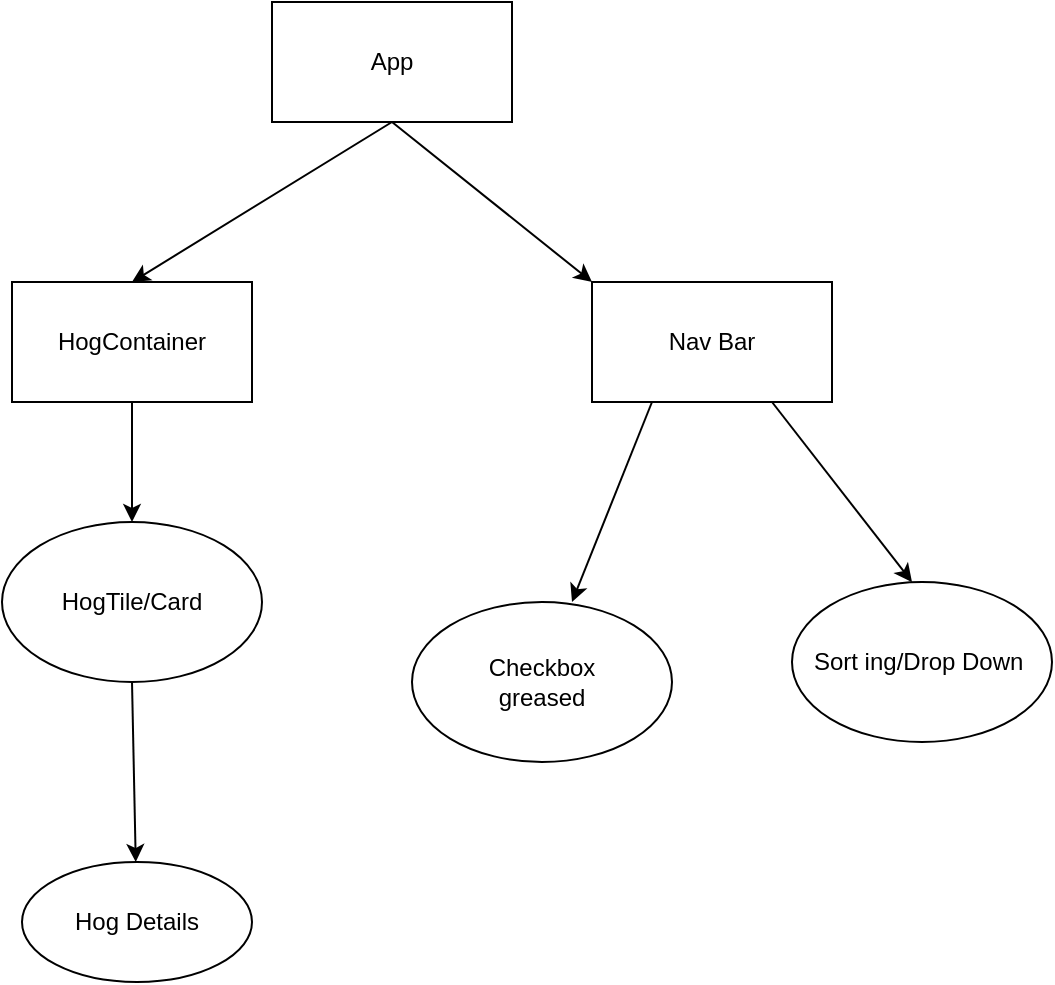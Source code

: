 <mxfile>
    <diagram id="lATfXC6TB3KPtxMEa5s9" name="Page-1">
        <mxGraphModel dx="557" dy="638" grid="1" gridSize="10" guides="1" tooltips="1" connect="1" arrows="1" fold="1" page="1" pageScale="1" pageWidth="850" pageHeight="1100" math="0" shadow="0">
            <root>
                <mxCell id="0"/>
                <mxCell id="1" parent="0"/>
                <mxCell id="11" style="edgeStyle=none;html=1;exitX=0.5;exitY=1;exitDx=0;exitDy=0;entryX=0.5;entryY=0;entryDx=0;entryDy=0;" parent="1" source="2" target="5" edge="1">
                    <mxGeometry relative="1" as="geometry"/>
                </mxCell>
                <mxCell id="14" style="html=1;exitX=0.5;exitY=1;exitDx=0;exitDy=0;entryX=0;entryY=0;entryDx=0;entryDy=0;" parent="1" source="2" target="7" edge="1">
                    <mxGeometry relative="1" as="geometry">
                        <Array as="points"/>
                    </mxGeometry>
                </mxCell>
                <mxCell id="2" value="App" style="whiteSpace=wrap;html=1;" parent="1" vertex="1">
                    <mxGeometry x="270" y="30" width="120" height="60" as="geometry"/>
                </mxCell>
                <mxCell id="13" style="html=1;exitX=0.5;exitY=1;exitDx=0;exitDy=0;" parent="1" source="3" target="4" edge="1">
                    <mxGeometry relative="1" as="geometry"/>
                </mxCell>
                <mxCell id="3" value="HogTile/Card" style="ellipse;whiteSpace=wrap;html=1;" parent="1" vertex="1">
                    <mxGeometry x="135" y="290" width="130" height="80" as="geometry"/>
                </mxCell>
                <mxCell id="4" value="Hog Details" style="ellipse;whiteSpace=wrap;html=1;" parent="1" vertex="1">
                    <mxGeometry x="145" y="460" width="115" height="60" as="geometry"/>
                </mxCell>
                <mxCell id="12" style="html=1;exitX=0.5;exitY=1;exitDx=0;exitDy=0;entryX=0.5;entryY=0;entryDx=0;entryDy=0;" parent="1" source="5" target="3" edge="1">
                    <mxGeometry relative="1" as="geometry"/>
                </mxCell>
                <mxCell id="5" value="&lt;span&gt;HogContainer&lt;/span&gt;" style="whiteSpace=wrap;html=1;" parent="1" vertex="1">
                    <mxGeometry x="140" y="170" width="120" height="60" as="geometry"/>
                </mxCell>
                <mxCell id="15" style="html=1;exitX=0.25;exitY=1;exitDx=0;exitDy=0;" parent="1" source="7" edge="1">
                    <mxGeometry relative="1" as="geometry">
                        <mxPoint x="420" y="330" as="targetPoint"/>
                    </mxGeometry>
                </mxCell>
                <mxCell id="16" style="edgeStyle=none;html=1;exitX=0.75;exitY=1;exitDx=0;exitDy=0;" parent="1" source="7" edge="1">
                    <mxGeometry relative="1" as="geometry">
                        <mxPoint x="590" y="320" as="targetPoint"/>
                    </mxGeometry>
                </mxCell>
                <mxCell id="7" value="Nav Bar" style="whiteSpace=wrap;html=1;" parent="1" vertex="1">
                    <mxGeometry x="430" y="170" width="120" height="60" as="geometry"/>
                </mxCell>
                <mxCell id="9" value="Checkbox&lt;br&gt;greased" style="ellipse;whiteSpace=wrap;html=1;" parent="1" vertex="1">
                    <mxGeometry x="340" y="330" width="130" height="80" as="geometry"/>
                </mxCell>
                <mxCell id="10" value="Sort ing/Drop Down&amp;nbsp;" style="ellipse;whiteSpace=wrap;html=1;" parent="1" vertex="1">
                    <mxGeometry x="530" y="320" width="130" height="80" as="geometry"/>
                </mxCell>
            </root>
        </mxGraphModel>
    </diagram>
</mxfile>